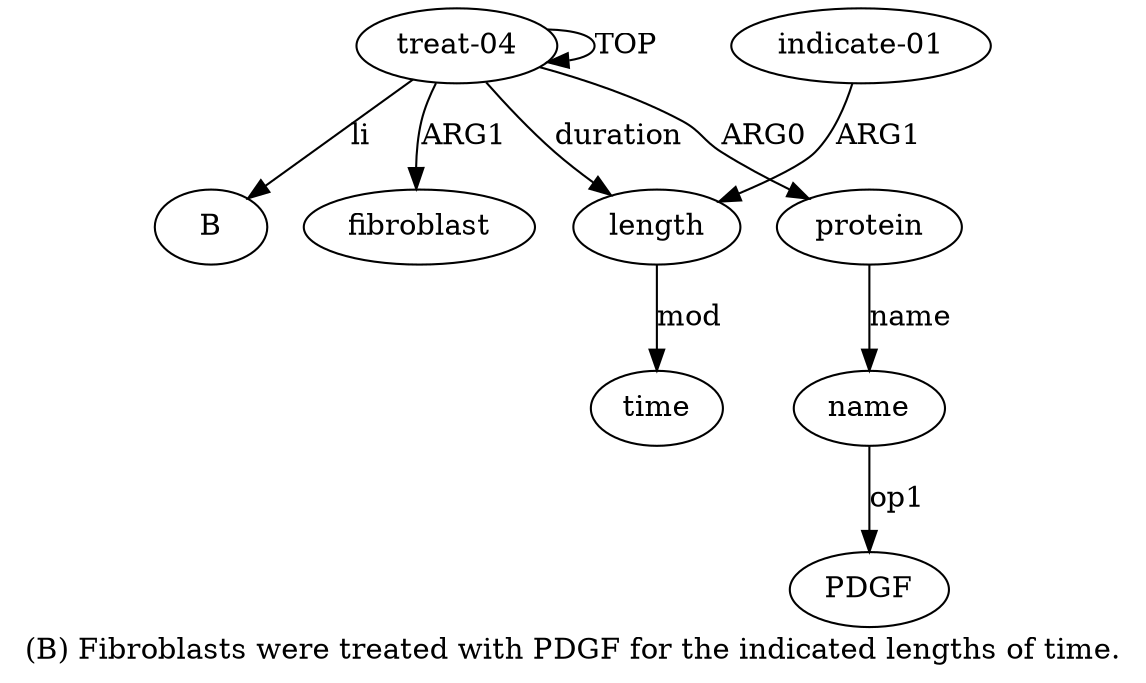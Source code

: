 digraph  {
	graph [label="(B) Fibroblasts were treated with PDGF for the indicated lengths of time."];
	node [label="\N"];
	"a2 PDGF"	 [color=black,
		gold_ind=-1,
		gold_label=PDGF,
		label=PDGF,
		test_ind=-1,
		test_label=PDGF];
	a1	 [color=black,
		gold_ind=1,
		gold_label=protein,
		label=protein,
		test_ind=1,
		test_label=protein];
	a2	 [color=black,
		gold_ind=2,
		gold_label=name,
		label=name,
		test_ind=2,
		test_label=name];
	a1 -> a2 [key=0,
	color=black,
	gold_label=name,
	label=name,
	test_label=name];
a0 [color=black,
	gold_ind=0,
	gold_label="treat-04",
	label="treat-04",
	test_ind=0,
	test_label="treat-04"];
a0 -> a1 [key=0,
color=black,
gold_label=ARG0,
label=ARG0,
test_label=ARG0];
a0 -> a0 [key=0,
color=black,
gold_label=TOP,
label=TOP,
test_label=TOP];
a3 [color=black,
gold_ind=3,
gold_label=fibroblast,
label=fibroblast,
test_ind=3,
test_label=fibroblast];
a0 -> a3 [key=0,
color=black,
gold_label=ARG1,
label=ARG1,
test_label=ARG1];
a4 [color=black,
gold_ind=4,
gold_label=length,
label=length,
test_ind=4,
test_label=length];
a0 -> a4 [key=0,
color=black,
gold_label=duration,
label=duration,
test_label=duration];
a7 [color=black,
gold_ind=7,
gold_label=B,
label=B,
test_ind=7,
test_label=B];
a0 -> a7 [key=0,
color=black,
gold_label=li,
label=li,
test_label=li];
a2 -> "a2 PDGF" [key=0,
color=black,
gold_label=op1,
label=op1,
test_label=op1];
a5 [color=black,
gold_ind=5,
gold_label=time,
label=time,
test_ind=5,
test_label=time];
a4 -> a5 [key=0,
color=black,
gold_label=mod,
label=mod,
test_label=mod];
a6 [color=black,
gold_ind=6,
gold_label="indicate-01",
label="indicate-01",
test_ind=6,
test_label="indicate-01"];
a6 -> a4 [key=0,
color=black,
gold_label=ARG1,
label=ARG1,
test_label=ARG1];
}
